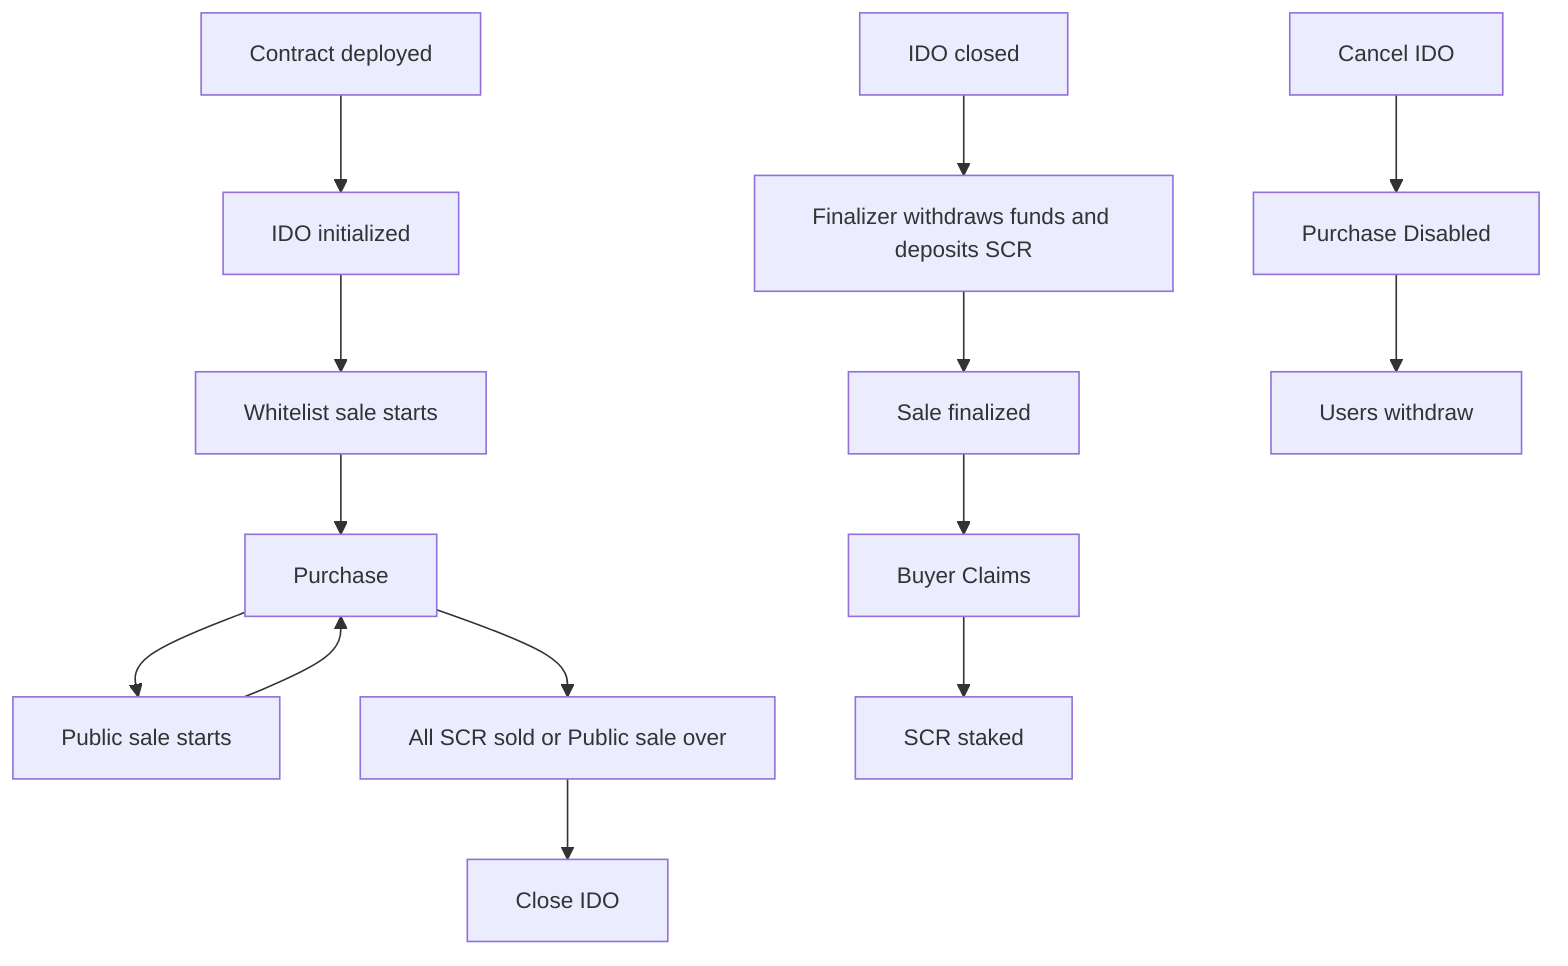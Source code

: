 graph TD;
    1[Contract deployed]
    1-->2[IDO initialized];
    2-->3[Whitelist sale starts];
    3-->4[Purchase];
    4-->5[Public sale starts];
    5-->4;
    4-->7[All SCR sold or Public sale over];
    7-->8[Close IDO];
    9[IDO closed];
    9-->10[Finalizer withdraws funds and deposits SCR];
    10-->11[Sale finalized];
    11-->12[Buyer Claims];
    12-->13[SCR staked];
    14[Cancel IDO]
    14-->15[Purchase Disabled];
    15-->16[Users withdraw];
    classDef node font-size:14px;
    classDef edgePath stroke-width:2px,stroke:green
